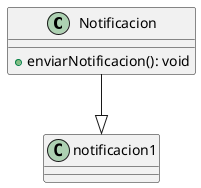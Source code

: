 @startuml
Notificacion--|>notificacion1
class Notificacion{
    + enviarNotificacion(): void
}
Object notificacion1{
}
@enduml